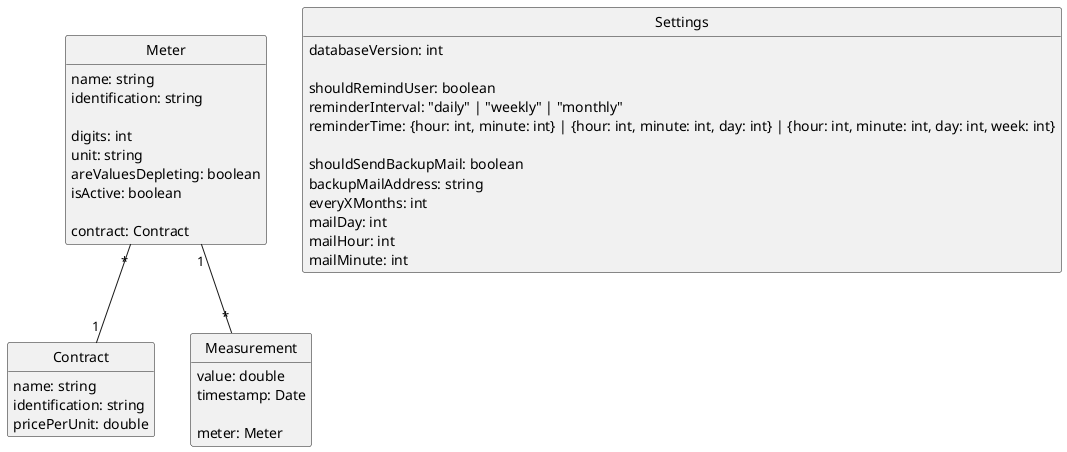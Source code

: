 @startuml
'https://plantuml.com/class-diagram

hide circle
hide empty members

class Meter {
   name: string
   identification: string

   'Configuration
   digits: int
   unit: string
   areValuesDepleting: boolean
   isActive: boolean

   'Foreign keys
   contract: Contract
}

class Contract {
   name: string
   identification: string
   pricePerUnit: double
}

Meter "*" -- "1" Contract

class Measurement {
   value: double
   timestamp: Date

   'Foreign keys
   meter: Meter
}

Meter "1" -- "*" Measurement

class Settings {
   databaseVersion: int

   shouldRemindUser: boolean
   reminderInterval: "daily" | "weekly" | "monthly"
   reminderTime: {hour: int, minute: int} | {hour: int, minute: int, day: int} | {hour: int, minute: int, day: int, week: int}

   shouldSendBackupMail: boolean
   backupMailAddress: string
   everyXMonths: int
   mailDay: int
   mailHour: int
   mailMinute: int
}

@enduml

